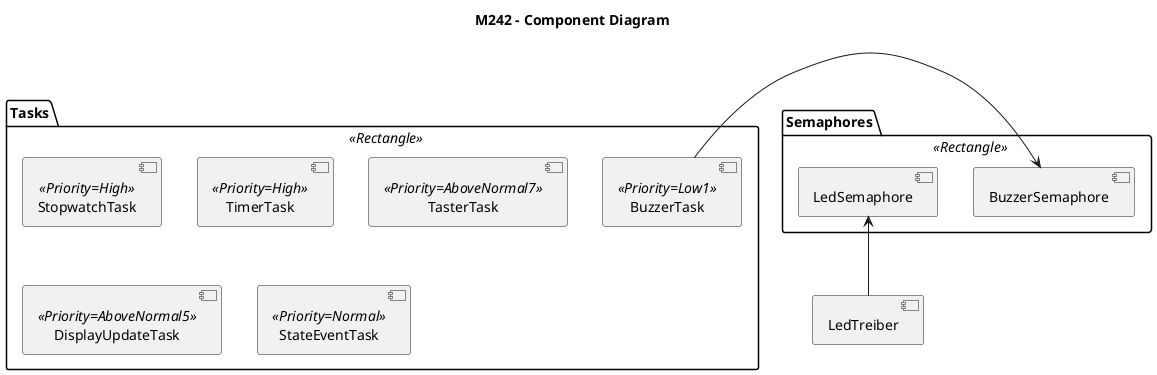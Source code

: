 @startuml "M242 - Component Diagram"
title M242 - Component Diagram
hide empty members

package Tasks <<Rectangle>> {
    component StopwatchTask <<Priority=High>>
    component TimerTask <<Priority=High>>
    component TasterTask <<Priority=AboveNormal7>>
    component DisplayUpdateTask <<Priority=AboveNormal5>>
    component StateEventTask <<Priority=Normal>>
    component BuzzerTask <<Priority=Low1>>
}

package Semaphores <<Rectangle>> {
    component BuzzerSemaphore
    component LedSemaphore
}
BuzzerTask -> BuzzerSemaphore

component LedTreiber
LedTreiber -up-> LedSemaphore

@enduml